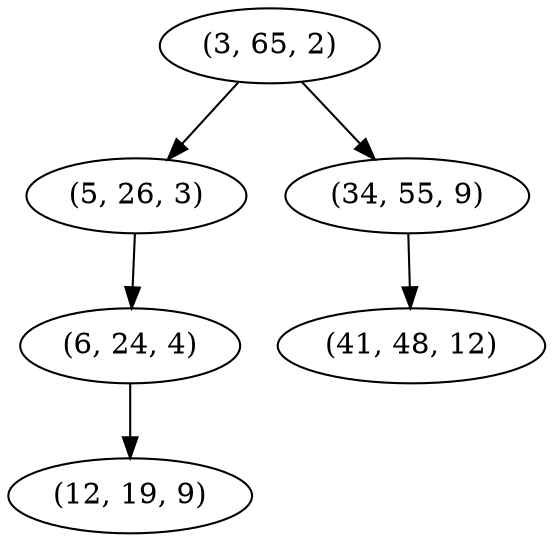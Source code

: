digraph tree {
    "(3, 65, 2)";
    "(5, 26, 3)";
    "(6, 24, 4)";
    "(12, 19, 9)";
    "(34, 55, 9)";
    "(41, 48, 12)";
    "(3, 65, 2)" -> "(5, 26, 3)";
    "(3, 65, 2)" -> "(34, 55, 9)";
    "(5, 26, 3)" -> "(6, 24, 4)";
    "(6, 24, 4)" -> "(12, 19, 9)";
    "(34, 55, 9)" -> "(41, 48, 12)";
}
